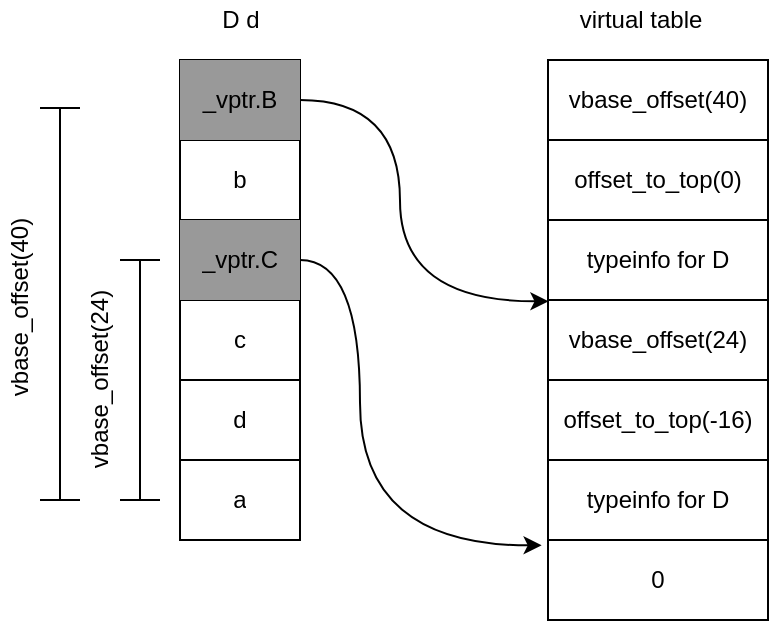 <mxfile>
    <diagram id="LazKvsH9vElcd4iPCZ7n" name="第 1 页">
        <mxGraphModel dx="218" dy="-734" grid="1" gridSize="10" guides="1" tooltips="1" connect="1" arrows="1" fold="1" page="1" pageScale="1" pageWidth="827" pageHeight="1169" math="0" shadow="0">
            <root>
                <mxCell id="0"/>
                <mxCell id="1" parent="0"/>
                <mxCell id="4" value="" style="shape=table;html=1;whiteSpace=wrap;startSize=0;container=1;collapsible=0;childLayout=tableLayout;fillColor=#FFFFFF;fontColor=#000000;labelBackgroundColor=none;strokeColor=#000000;" parent="1" vertex="1">
                    <mxGeometry x="230" y="1530" width="60" height="240" as="geometry"/>
                </mxCell>
                <mxCell id="5" value="" style="shape=partialRectangle;html=1;whiteSpace=wrap;collapsible=0;dropTarget=0;pointerEvents=0;fillColor=none;top=0;left=0;bottom=0;right=0;points=[[0,0.5],[1,0.5]];portConstraint=eastwest;fontColor=#000000;" parent="4" vertex="1">
                    <mxGeometry width="60" height="40" as="geometry"/>
                </mxCell>
                <mxCell id="6" value="_vptr.B" style="shape=partialRectangle;html=1;whiteSpace=wrap;connectable=0;fillColor=#999999;top=0;left=0;bottom=0;right=0;overflow=hidden;pointerEvents=1;fontColor=#000000;gradientColor=none;gradientDirection=radial;" parent="5" vertex="1">
                    <mxGeometry width="60" height="40" as="geometry">
                        <mxRectangle width="60" height="40" as="alternateBounds"/>
                    </mxGeometry>
                </mxCell>
                <mxCell id="9" value="" style="shape=partialRectangle;html=1;whiteSpace=wrap;collapsible=0;dropTarget=0;pointerEvents=0;fillColor=none;top=0;left=0;bottom=0;right=0;points=[[0,0.5],[1,0.5]];portConstraint=eastwest;fontColor=#000000;" parent="4" vertex="1">
                    <mxGeometry y="40" width="60" height="40" as="geometry"/>
                </mxCell>
                <mxCell id="10" value="b" style="shape=partialRectangle;html=1;whiteSpace=wrap;connectable=0;fillColor=none;top=0;left=0;bottom=0;right=0;overflow=hidden;pointerEvents=1;fontColor=#000000;" parent="9" vertex="1">
                    <mxGeometry width="60" height="40" as="geometry">
                        <mxRectangle width="60" height="40" as="alternateBounds"/>
                    </mxGeometry>
                </mxCell>
                <mxCell id="13" value="" style="shape=partialRectangle;html=1;whiteSpace=wrap;collapsible=0;dropTarget=0;pointerEvents=0;fillColor=none;top=0;left=0;bottom=0;right=0;points=[[0,0.5],[1,0.5]];portConstraint=eastwest;fontColor=#000000;" parent="4" vertex="1">
                    <mxGeometry y="80" width="60" height="40" as="geometry"/>
                </mxCell>
                <mxCell id="14" value="_vptr.C" style="shape=partialRectangle;html=1;whiteSpace=wrap;connectable=0;fillColor=#999999;top=0;left=0;bottom=0;right=0;overflow=hidden;pointerEvents=1;fontColor=#000000;" parent="13" vertex="1">
                    <mxGeometry width="60" height="40" as="geometry">
                        <mxRectangle width="60" height="40" as="alternateBounds"/>
                    </mxGeometry>
                </mxCell>
                <mxCell id="17" style="shape=partialRectangle;html=1;whiteSpace=wrap;collapsible=0;dropTarget=0;pointerEvents=0;fillColor=none;top=0;left=0;bottom=0;right=0;points=[[0,0.5],[1,0.5]];portConstraint=eastwest;fontColor=#000000;" parent="4" vertex="1">
                    <mxGeometry y="120" width="60" height="40" as="geometry"/>
                </mxCell>
                <mxCell id="18" value="c" style="shape=partialRectangle;html=1;whiteSpace=wrap;connectable=0;fillColor=none;top=0;left=0;bottom=0;right=0;overflow=hidden;pointerEvents=1;fontColor=#000000;" parent="17" vertex="1">
                    <mxGeometry width="60" height="40" as="geometry">
                        <mxRectangle width="60" height="40" as="alternateBounds"/>
                    </mxGeometry>
                </mxCell>
                <mxCell id="19" style="shape=partialRectangle;html=1;whiteSpace=wrap;collapsible=0;dropTarget=0;pointerEvents=0;fillColor=none;top=0;left=0;bottom=0;right=0;points=[[0,0.5],[1,0.5]];portConstraint=eastwest;fontColor=#000000;" parent="4" vertex="1">
                    <mxGeometry y="160" width="60" height="40" as="geometry"/>
                </mxCell>
                <mxCell id="20" value="d" style="shape=partialRectangle;html=1;whiteSpace=wrap;connectable=0;fillColor=none;top=0;left=0;bottom=0;right=0;overflow=hidden;pointerEvents=1;fontColor=#000000;" parent="19" vertex="1">
                    <mxGeometry width="60" height="40" as="geometry">
                        <mxRectangle width="60" height="40" as="alternateBounds"/>
                    </mxGeometry>
                </mxCell>
                <mxCell id="21" style="shape=partialRectangle;html=1;whiteSpace=wrap;collapsible=0;dropTarget=0;pointerEvents=0;fillColor=none;top=0;left=0;bottom=0;right=0;points=[[0,0.5],[1,0.5]];portConstraint=eastwest;fontColor=#000000;" parent="4" vertex="1">
                    <mxGeometry y="200" width="60" height="40" as="geometry"/>
                </mxCell>
                <mxCell id="22" value="a" style="shape=partialRectangle;html=1;whiteSpace=wrap;connectable=0;fillColor=none;top=0;left=0;bottom=0;right=0;overflow=hidden;pointerEvents=1;fontColor=#000000;" parent="21" vertex="1">
                    <mxGeometry width="60" height="40" as="geometry">
                        <mxRectangle width="60" height="40" as="alternateBounds"/>
                    </mxGeometry>
                </mxCell>
                <mxCell id="23" value="" style="shape=table;html=1;whiteSpace=wrap;startSize=0;container=1;collapsible=0;childLayout=tableLayout;fillColor=#FFFFFF;fontColor=#000000;labelBackgroundColor=none;strokeColor=#000000;" parent="1" vertex="1">
                    <mxGeometry x="414" y="1530" width="110" height="280" as="geometry"/>
                </mxCell>
                <mxCell id="24" value="" style="shape=partialRectangle;html=1;whiteSpace=wrap;collapsible=0;dropTarget=0;pointerEvents=0;fillColor=none;top=0;left=0;bottom=0;right=0;points=[[0,0.5],[1,0.5]];portConstraint=eastwest;fontColor=#000000;" parent="23" vertex="1">
                    <mxGeometry width="110" height="40" as="geometry"/>
                </mxCell>
                <mxCell id="25" value="vbase_offset(40)" style="shape=partialRectangle;html=1;whiteSpace=wrap;connectable=0;fillColor=none;top=0;left=0;bottom=0;right=0;overflow=hidden;pointerEvents=1;fontColor=#000000;" parent="24" vertex="1">
                    <mxGeometry width="110" height="40" as="geometry">
                        <mxRectangle width="110" height="40" as="alternateBounds"/>
                    </mxGeometry>
                </mxCell>
                <mxCell id="26" value="" style="shape=partialRectangle;html=1;whiteSpace=wrap;collapsible=0;dropTarget=0;pointerEvents=0;fillColor=none;top=0;left=0;bottom=0;right=0;points=[[0,0.5],[1,0.5]];portConstraint=eastwest;fontColor=#000000;" parent="23" vertex="1">
                    <mxGeometry y="40" width="110" height="40" as="geometry"/>
                </mxCell>
                <mxCell id="27" value="offset_to_top(0)" style="shape=partialRectangle;html=1;whiteSpace=wrap;connectable=0;fillColor=none;top=0;left=0;bottom=0;right=0;overflow=hidden;pointerEvents=1;fontColor=#000000;" parent="26" vertex="1">
                    <mxGeometry width="110" height="40" as="geometry">
                        <mxRectangle width="110" height="40" as="alternateBounds"/>
                    </mxGeometry>
                </mxCell>
                <mxCell id="28" value="" style="shape=partialRectangle;html=1;whiteSpace=wrap;collapsible=0;dropTarget=0;pointerEvents=0;fillColor=none;top=0;left=0;bottom=0;right=0;points=[[0,0.5],[1,0.5]];portConstraint=eastwest;fontColor=#000000;" parent="23" vertex="1">
                    <mxGeometry y="80" width="110" height="40" as="geometry"/>
                </mxCell>
                <mxCell id="29" value="typeinfo for D" style="shape=partialRectangle;html=1;whiteSpace=wrap;connectable=0;fillColor=none;top=0;left=0;bottom=0;right=0;overflow=hidden;pointerEvents=1;fontColor=#000000;" parent="28" vertex="1">
                    <mxGeometry width="110" height="40" as="geometry">
                        <mxRectangle width="110" height="40" as="alternateBounds"/>
                    </mxGeometry>
                </mxCell>
                <mxCell id="30" style="shape=partialRectangle;html=1;whiteSpace=wrap;collapsible=0;dropTarget=0;pointerEvents=0;fillColor=none;top=0;left=0;bottom=0;right=0;points=[[0,0.5],[1,0.5]];portConstraint=eastwest;fontColor=#000000;" parent="23" vertex="1">
                    <mxGeometry y="120" width="110" height="40" as="geometry"/>
                </mxCell>
                <mxCell id="31" value="vbase_offset(24)" style="shape=partialRectangle;html=1;whiteSpace=wrap;connectable=0;fillColor=none;top=0;left=0;bottom=0;right=0;overflow=hidden;pointerEvents=1;fontColor=#000000;" parent="30" vertex="1">
                    <mxGeometry width="110" height="40" as="geometry">
                        <mxRectangle width="110" height="40" as="alternateBounds"/>
                    </mxGeometry>
                </mxCell>
                <mxCell id="32" style="shape=partialRectangle;html=1;whiteSpace=wrap;collapsible=0;dropTarget=0;pointerEvents=0;fillColor=none;top=0;left=0;bottom=0;right=0;points=[[0,0.5],[1,0.5]];portConstraint=eastwest;fontColor=#000000;" parent="23" vertex="1">
                    <mxGeometry y="160" width="110" height="40" as="geometry"/>
                </mxCell>
                <mxCell id="33" value="offset_to_top(-16)" style="shape=partialRectangle;html=1;whiteSpace=wrap;connectable=0;fillColor=none;top=0;left=0;bottom=0;right=0;overflow=hidden;pointerEvents=1;fontColor=#000000;" parent="32" vertex="1">
                    <mxGeometry width="110" height="40" as="geometry">
                        <mxRectangle width="110" height="40" as="alternateBounds"/>
                    </mxGeometry>
                </mxCell>
                <mxCell id="34" style="shape=partialRectangle;html=1;whiteSpace=wrap;collapsible=0;dropTarget=0;pointerEvents=0;fillColor=none;top=0;left=0;bottom=0;right=0;points=[[0,0.5],[1,0.5]];portConstraint=eastwest;fontColor=#000000;" parent="23" vertex="1">
                    <mxGeometry y="200" width="110" height="40" as="geometry"/>
                </mxCell>
                <mxCell id="35" value="typeinfo for D" style="shape=partialRectangle;html=1;whiteSpace=wrap;connectable=0;fillColor=none;top=0;left=0;bottom=0;right=0;overflow=hidden;pointerEvents=1;fontColor=#000000;" parent="34" vertex="1">
                    <mxGeometry width="110" height="40" as="geometry">
                        <mxRectangle width="110" height="40" as="alternateBounds"/>
                    </mxGeometry>
                </mxCell>
                <mxCell id="36" style="shape=partialRectangle;html=1;whiteSpace=wrap;collapsible=0;dropTarget=0;pointerEvents=0;fillColor=none;top=0;left=0;bottom=0;right=0;points=[[0,0.5],[1,0.5]];portConstraint=eastwest;fontColor=#000000;" parent="23" vertex="1">
                    <mxGeometry y="240" width="110" height="40" as="geometry"/>
                </mxCell>
                <mxCell id="37" value="0" style="shape=partialRectangle;html=1;whiteSpace=wrap;connectable=0;fillColor=none;top=0;left=0;bottom=0;right=0;overflow=hidden;pointerEvents=1;fontColor=#000000;" parent="36" vertex="1">
                    <mxGeometry width="110" height="40" as="geometry">
                        <mxRectangle width="110" height="40" as="alternateBounds"/>
                    </mxGeometry>
                </mxCell>
                <mxCell id="38" style="edgeStyle=orthogonalEdgeStyle;html=1;exitX=1;exitY=0.5;exitDx=0;exitDy=0;entryX=0.002;entryY=0.017;entryDx=0;entryDy=0;entryPerimeter=0;fontColor=#000000;curved=1;" parent="1" source="5" target="30" edge="1">
                    <mxGeometry relative="1" as="geometry">
                        <Array as="points">
                            <mxPoint x="340" y="1550"/>
                            <mxPoint x="340" y="1651"/>
                        </Array>
                    </mxGeometry>
                </mxCell>
                <mxCell id="39" style="edgeStyle=orthogonalEdgeStyle;curved=1;html=1;exitX=1;exitY=0.5;exitDx=0;exitDy=0;entryX=-0.029;entryY=0.067;entryDx=0;entryDy=0;entryPerimeter=0;fontColor=#000000;" parent="1" source="13" target="36" edge="1">
                    <mxGeometry relative="1" as="geometry">
                        <Array as="points">
                            <mxPoint x="320" y="1630"/>
                            <mxPoint x="320" y="1773"/>
                        </Array>
                    </mxGeometry>
                </mxCell>
                <mxCell id="40" value="" style="shape=crossbar;whiteSpace=wrap;html=1;rounded=1;direction=south;labelBackgroundColor=none;fontColor=#000000;strokeColor=#000000;fillColor=#000000;gradientColor=none;gradientDirection=radial;" parent="1" vertex="1">
                    <mxGeometry x="160" y="1554" width="20" height="196" as="geometry"/>
                </mxCell>
                <mxCell id="41" value="" style="shape=crossbar;whiteSpace=wrap;html=1;rounded=1;direction=south;labelBackgroundColor=none;fontColor=#000000;strokeColor=#000000;fillColor=#000000;gradientColor=none;gradientDirection=radial;" parent="1" vertex="1">
                    <mxGeometry x="200" y="1630" width="20" height="120" as="geometry"/>
                </mxCell>
                <mxCell id="43" value="vbase_offset(40)" style="text;html=1;align=center;verticalAlign=middle;resizable=0;points=[];autosize=1;strokeColor=none;fillColor=none;fontColor=#000000;rotation=-90;" parent="1" vertex="1">
                    <mxGeometry x="100" y="1644" width="100" height="20" as="geometry"/>
                </mxCell>
                <mxCell id="44" value="vbase_offset(24)" style="text;html=1;align=center;verticalAlign=middle;resizable=0;points=[];autosize=1;strokeColor=none;fillColor=none;fontColor=#000000;rotation=-90;" parent="1" vertex="1">
                    <mxGeometry x="140" y="1680" width="100" height="20" as="geometry"/>
                </mxCell>
                <mxCell id="45" value="virtual table" style="text;html=1;align=center;verticalAlign=middle;resizable=0;points=[];autosize=1;strokeColor=none;fillColor=none;fontColor=#000000;" parent="1" vertex="1">
                    <mxGeometry x="420" y="1500" width="80" height="20" as="geometry"/>
                </mxCell>
                <mxCell id="46" value="D d" style="text;html=1;align=center;verticalAlign=middle;resizable=0;points=[];autosize=1;strokeColor=none;fillColor=none;fontColor=#000000;" parent="1" vertex="1">
                    <mxGeometry x="245" y="1500" width="30" height="20" as="geometry"/>
                </mxCell>
            </root>
        </mxGraphModel>
    </diagram>
</mxfile>